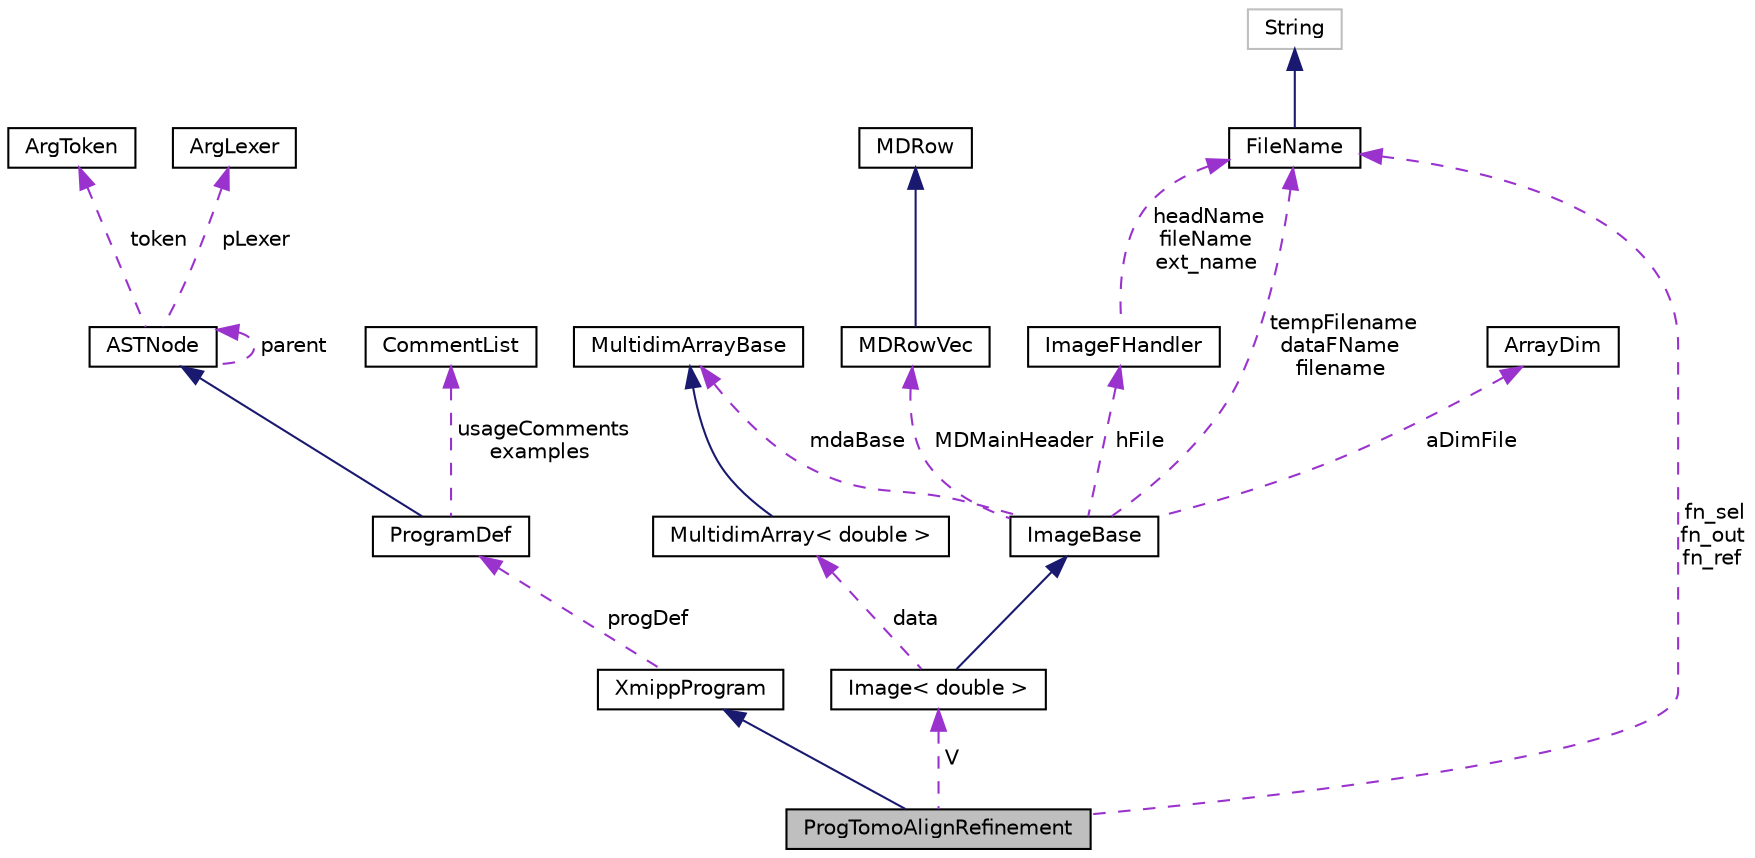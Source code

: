 digraph "ProgTomoAlignRefinement"
{
  edge [fontname="Helvetica",fontsize="10",labelfontname="Helvetica",labelfontsize="10"];
  node [fontname="Helvetica",fontsize="10",shape=record];
  Node2 [label="ProgTomoAlignRefinement",height=0.2,width=0.4,color="black", fillcolor="grey75", style="filled", fontcolor="black"];
  Node3 -> Node2 [dir="back",color="midnightblue",fontsize="10",style="solid",fontname="Helvetica"];
  Node3 [label="XmippProgram",height=0.2,width=0.4,color="black", fillcolor="white", style="filled",URL="$classXmippProgram.html"];
  Node4 -> Node3 [dir="back",color="darkorchid3",fontsize="10",style="dashed",label=" progDef" ,fontname="Helvetica"];
  Node4 [label="ProgramDef",height=0.2,width=0.4,color="black", fillcolor="white", style="filled",URL="$classProgramDef.html"];
  Node5 -> Node4 [dir="back",color="midnightblue",fontsize="10",style="solid",fontname="Helvetica"];
  Node5 [label="ASTNode",height=0.2,width=0.4,color="black", fillcolor="white", style="filled",URL="$classASTNode.html"];
  Node6 -> Node5 [dir="back",color="darkorchid3",fontsize="10",style="dashed",label=" token" ,fontname="Helvetica"];
  Node6 [label="ArgToken",height=0.2,width=0.4,color="black", fillcolor="white", style="filled",URL="$classArgToken.html"];
  Node7 -> Node5 [dir="back",color="darkorchid3",fontsize="10",style="dashed",label=" pLexer" ,fontname="Helvetica"];
  Node7 [label="ArgLexer",height=0.2,width=0.4,color="black", fillcolor="white", style="filled",URL="$classArgLexer.html"];
  Node5 -> Node5 [dir="back",color="darkorchid3",fontsize="10",style="dashed",label=" parent" ,fontname="Helvetica"];
  Node8 -> Node4 [dir="back",color="darkorchid3",fontsize="10",style="dashed",label=" usageComments\nexamples" ,fontname="Helvetica"];
  Node8 [label="CommentList",height=0.2,width=0.4,color="black", fillcolor="white", style="filled",URL="$classCommentList.html"];
  Node9 -> Node2 [dir="back",color="darkorchid3",fontsize="10",style="dashed",label=" V" ,fontname="Helvetica"];
  Node9 [label="Image\< double \>",height=0.2,width=0.4,color="black", fillcolor="white", style="filled",URL="$classImage.html"];
  Node10 -> Node9 [dir="back",color="midnightblue",fontsize="10",style="solid",fontname="Helvetica"];
  Node10 [label="ImageBase",height=0.2,width=0.4,color="black", fillcolor="white", style="filled",URL="$classImageBase.html",tooltip="Image base class. "];
  Node11 -> Node10 [dir="back",color="darkorchid3",fontsize="10",style="dashed",label=" mdaBase" ,fontname="Helvetica"];
  Node11 [label="MultidimArrayBase",height=0.2,width=0.4,color="black", fillcolor="white", style="filled",URL="$classMultidimArrayBase.html"];
  Node12 -> Node10 [dir="back",color="darkorchid3",fontsize="10",style="dashed",label=" MDMainHeader" ,fontname="Helvetica"];
  Node12 [label="MDRowVec",height=0.2,width=0.4,color="black", fillcolor="white", style="filled",URL="$classMDRowVec.html"];
  Node13 -> Node12 [dir="back",color="midnightblue",fontsize="10",style="solid",fontname="Helvetica"];
  Node13 [label="MDRow",height=0.2,width=0.4,color="black", fillcolor="white", style="filled",URL="$classMDRow.html"];
  Node14 -> Node10 [dir="back",color="darkorchid3",fontsize="10",style="dashed",label=" hFile" ,fontname="Helvetica"];
  Node14 [label="ImageFHandler",height=0.2,width=0.4,color="black", fillcolor="white", style="filled",URL="$structImageFHandler.html"];
  Node15 -> Node14 [dir="back",color="darkorchid3",fontsize="10",style="dashed",label=" headName\nfileName\next_name" ,fontname="Helvetica"];
  Node15 [label="FileName",height=0.2,width=0.4,color="black", fillcolor="white", style="filled",URL="$classFileName.html"];
  Node16 -> Node15 [dir="back",color="midnightblue",fontsize="10",style="solid",fontname="Helvetica"];
  Node16 [label="String",height=0.2,width=0.4,color="grey75", fillcolor="white", style="filled"];
  Node17 -> Node10 [dir="back",color="darkorchid3",fontsize="10",style="dashed",label=" aDimFile" ,fontname="Helvetica"];
  Node17 [label="ArrayDim",height=0.2,width=0.4,color="black", fillcolor="white", style="filled",URL="$structArrayDim.html"];
  Node15 -> Node10 [dir="back",color="darkorchid3",fontsize="10",style="dashed",label=" tempFilename\ndataFName\nfilename" ,fontname="Helvetica"];
  Node18 -> Node9 [dir="back",color="darkorchid3",fontsize="10",style="dashed",label=" data" ,fontname="Helvetica"];
  Node18 [label="MultidimArray\< double \>",height=0.2,width=0.4,color="black", fillcolor="white", style="filled",URL="$classMultidimArray.html"];
  Node11 -> Node18 [dir="back",color="midnightblue",fontsize="10",style="solid",fontname="Helvetica"];
  Node15 -> Node2 [dir="back",color="darkorchid3",fontsize="10",style="dashed",label=" fn_sel\nfn_out\nfn_ref" ,fontname="Helvetica"];
}
